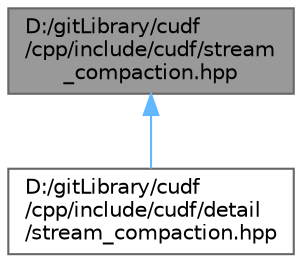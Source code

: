 digraph "D:/gitLibrary/cudf/cpp/include/cudf/stream_compaction.hpp"
{
 // LATEX_PDF_SIZE
  bgcolor="transparent";
  edge [fontname=Helvetica,fontsize=10,labelfontname=Helvetica,labelfontsize=10];
  node [fontname=Helvetica,fontsize=10,shape=box,height=0.2,width=0.4];
  Node1 [id="Node000001",label="D:/gitLibrary/cudf\l/cpp/include/cudf/stream\l_compaction.hpp",height=0.2,width=0.4,color="gray40", fillcolor="grey60", style="filled", fontcolor="black",tooltip="Column APIs for filtering rows"];
  Node1 -> Node2 [id="edge1_Node000001_Node000002",dir="back",color="steelblue1",style="solid",tooltip=" "];
  Node2 [id="Node000002",label="D:/gitLibrary/cudf\l/cpp/include/cudf/detail\l/stream_compaction.hpp",height=0.2,width=0.4,color="grey40", fillcolor="white", style="filled",URL="$detail_2stream__compaction_8hpp.html",tooltip=" "];
}
